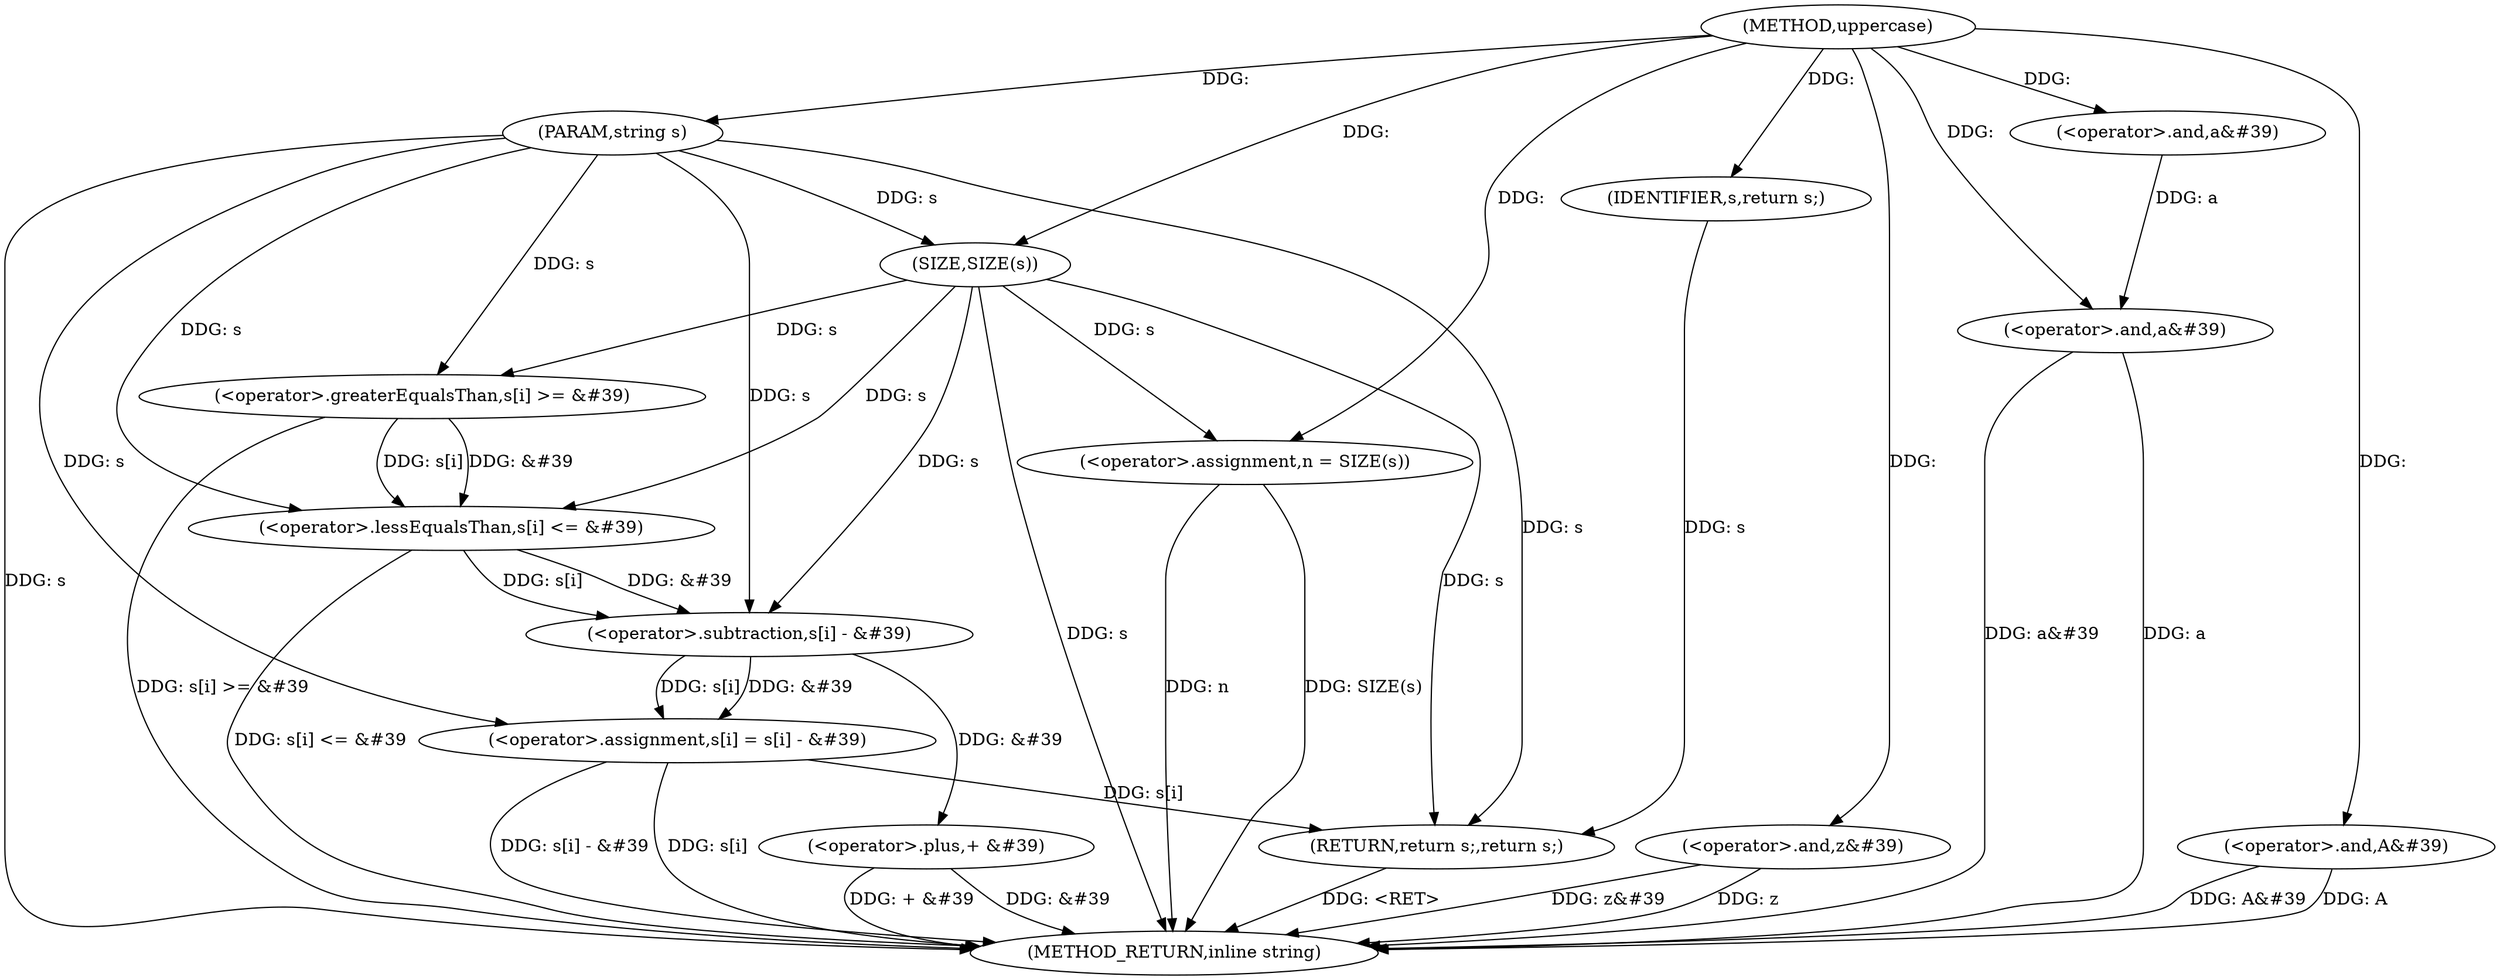 digraph "uppercase" {  
"1000171" [label = "(METHOD,uppercase)" ]
"1000218" [label = "(METHOD_RETURN,inline string)" ]
"1000172" [label = "(PARAM,string s)" ]
"1000175" [label = "(<operator>.assignment,n = SIZE(s))" ]
"1000179" [label = "(<operator>.greaterEqualsThan,s[i] >= &#39)" ]
"1000185" [label = "(<operator>.and,a&#39)" ]
"1000188" [label = "(<operator>.lessEqualsThan,s[i] <= &#39)" ]
"1000194" [label = "(<operator>.and,z&#39)" ]
"1000197" [label = "(<operator>.assignment,s[i] = s[i] - &#39)" ]
"1000207" [label = "(<operator>.and,a&#39)" ]
"1000210" [label = "(<operator>.plus,+ &#39)" ]
"1000213" [label = "(<operator>.and,A&#39)" ]
"1000216" [label = "(RETURN,return s;,return s;)" ]
"1000217" [label = "(IDENTIFIER,s,return s;)" ]
"1000177" [label = "(SIZE,SIZE(s))" ]
"1000201" [label = "(<operator>.subtraction,s[i] - &#39)" ]
  "1000216" -> "1000218"  [ label = "DDG: <RET>"] 
  "1000172" -> "1000218"  [ label = "DDG: s"] 
  "1000175" -> "1000218"  [ label = "DDG: n"] 
  "1000177" -> "1000218"  [ label = "DDG: s"] 
  "1000175" -> "1000218"  [ label = "DDG: SIZE(s)"] 
  "1000179" -> "1000218"  [ label = "DDG: s[i] >= &#39"] 
  "1000188" -> "1000218"  [ label = "DDG: s[i] <= &#39"] 
  "1000194" -> "1000218"  [ label = "DDG: z&#39"] 
  "1000197" -> "1000218"  [ label = "DDG: s[i]"] 
  "1000197" -> "1000218"  [ label = "DDG: s[i] - &#39"] 
  "1000207" -> "1000218"  [ label = "DDG: a"] 
  "1000207" -> "1000218"  [ label = "DDG: a&#39"] 
  "1000210" -> "1000218"  [ label = "DDG: &#39"] 
  "1000210" -> "1000218"  [ label = "DDG: + &#39"] 
  "1000213" -> "1000218"  [ label = "DDG: A&#39"] 
  "1000194" -> "1000218"  [ label = "DDG: z"] 
  "1000213" -> "1000218"  [ label = "DDG: A"] 
  "1000171" -> "1000172"  [ label = "DDG: "] 
  "1000177" -> "1000175"  [ label = "DDG: s"] 
  "1000201" -> "1000197"  [ label = "DDG: s[i]"] 
  "1000201" -> "1000197"  [ label = "DDG: &#39"] 
  "1000217" -> "1000216"  [ label = "DDG: s"] 
  "1000177" -> "1000216"  [ label = "DDG: s"] 
  "1000197" -> "1000216"  [ label = "DDG: s[i]"] 
  "1000172" -> "1000216"  [ label = "DDG: s"] 
  "1000171" -> "1000175"  [ label = "DDG: "] 
  "1000177" -> "1000179"  [ label = "DDG: s"] 
  "1000172" -> "1000179"  [ label = "DDG: s"] 
  "1000171" -> "1000185"  [ label = "DDG: "] 
  "1000177" -> "1000188"  [ label = "DDG: s"] 
  "1000179" -> "1000188"  [ label = "DDG: s[i]"] 
  "1000172" -> "1000188"  [ label = "DDG: s"] 
  "1000179" -> "1000188"  [ label = "DDG: &#39"] 
  "1000171" -> "1000194"  [ label = "DDG: "] 
  "1000172" -> "1000197"  [ label = "DDG: s"] 
  "1000185" -> "1000207"  [ label = "DDG: a"] 
  "1000171" -> "1000207"  [ label = "DDG: "] 
  "1000201" -> "1000210"  [ label = "DDG: &#39"] 
  "1000171" -> "1000213"  [ label = "DDG: "] 
  "1000171" -> "1000217"  [ label = "DDG: "] 
  "1000172" -> "1000177"  [ label = "DDG: s"] 
  "1000171" -> "1000177"  [ label = "DDG: "] 
  "1000177" -> "1000201"  [ label = "DDG: s"] 
  "1000188" -> "1000201"  [ label = "DDG: s[i]"] 
  "1000172" -> "1000201"  [ label = "DDG: s"] 
  "1000188" -> "1000201"  [ label = "DDG: &#39"] 
}
